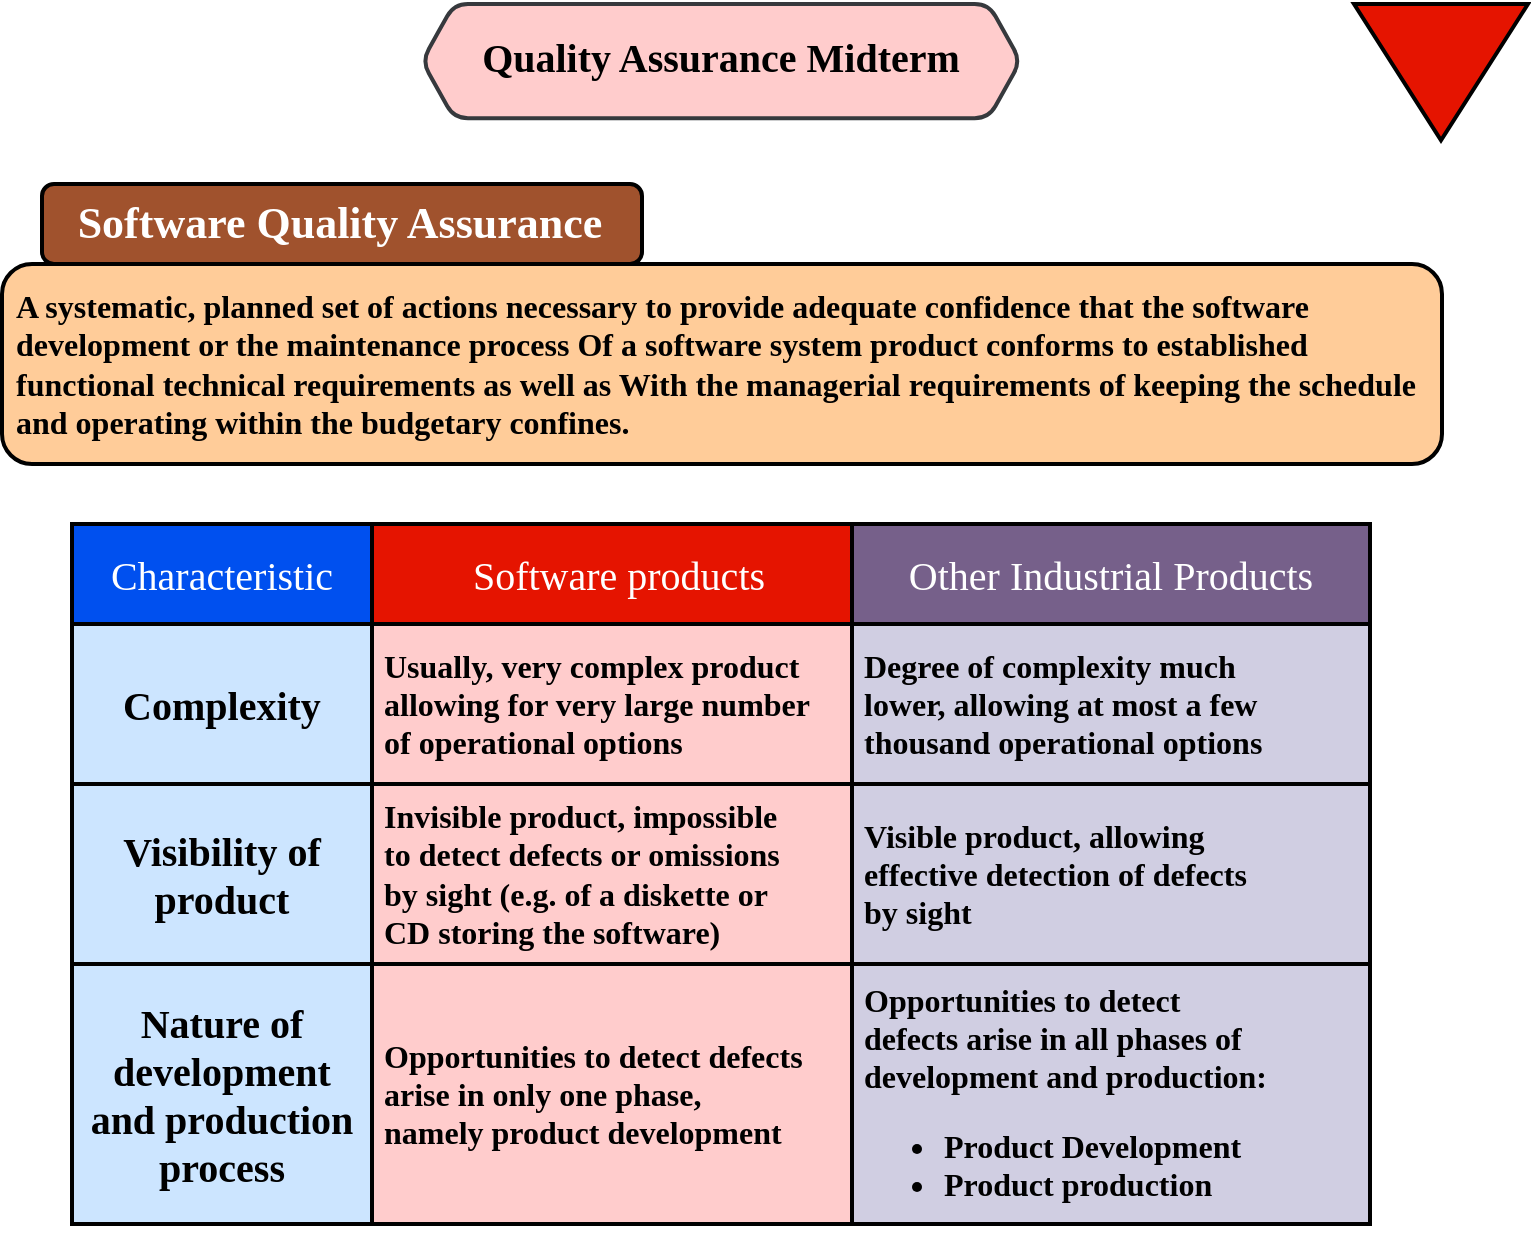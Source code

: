<mxfile version="24.7.5">
  <diagram name="Page-1" id="IwMiIC_8yUm4fLXyqe0M">
    <mxGraphModel dx="1036" dy="625" grid="1" gridSize="10" guides="1" tooltips="1" connect="1" arrows="1" fold="1" page="1" pageScale="1" pageWidth="827" pageHeight="1169" math="0" shadow="0">
      <root>
        <mxCell id="0" />
        <mxCell id="1" parent="0" />
        <mxCell id="BXh0nDcgOIVhTgeqGbve-1" value="Quality Assurance Midterm" style="shape=hexagon;perimeter=hexagonPerimeter2;whiteSpace=wrap;fixedSize=1;size=16;fillColor=#ffcccc;strokeColor=#36393d;fontFamily=ADLaM Display;fontSize=20;strokeWidth=2;align=center;spacingLeft=0;spacingBottom=5;fillStyle=hachure;fontStyle=1;rounded=1;arcSize=14;fontSource=https%3A%2F%2Ffonts.googleapis.com%2Fcss%3Ffamily%3DADLaM%2BDisplay;" vertex="1" parent="1">
          <mxGeometry x="264" y="20" width="299.32" height="57.14" as="geometry" />
        </mxCell>
        <mxCell id="BXh0nDcgOIVhTgeqGbve-2" value="" style="triangle;whiteSpace=wrap;html=1;dashed=0;direction=south;fillColor=#e51400;fontColor=#ffffff;strokeColor=#000000;strokeWidth=2;fontFamily=Kufam;fontSource=https%3A%2F%2Ffonts.googleapis.com%2Fcss%3Ffamily%3DKufam;verticalAlign=top;spacingTop=5;fontStyle=1;fontSize=16;" vertex="1" parent="1">
          <mxGeometry x="730" y="20" width="87" height="68.13" as="geometry" />
        </mxCell>
        <mxCell id="BXh0nDcgOIVhTgeqGbve-3" value="" style="group" vertex="1" connectable="0" parent="1">
          <mxGeometry x="54" y="110" width="720" height="140" as="geometry" />
        </mxCell>
        <mxCell id="BXh0nDcgOIVhTgeqGbve-4" value="&lt;div&gt;A systematic, planned set of actions necessary to provide adequate confidence that&amp;nbsp;&lt;span style=&quot;background-color: initial;&quot;&gt;the software development or the maintenance process Of a software system&amp;nbsp;&lt;/span&gt;&lt;span style=&quot;background-color: initial;&quot;&gt;product conforms to established functional technical requirements as well as With&amp;nbsp;&lt;/span&gt;&lt;span style=&quot;background-color: initial;&quot;&gt;the managerial requirements of keeping the schedule and operating within the&amp;nbsp;&lt;/span&gt;&lt;span style=&quot;background-color: initial;&quot;&gt;budgetary confines.&lt;/span&gt;&lt;/div&gt;" style="rounded=1;whiteSpace=wrap;html=1;hachureGap=4;fontFamily=Mina;strokeWidth=2;fillColor=#ffcc99;strokeColor=#000000;fontSize=16;fontStyle=1;labelBorderColor=none;textShadow=0;labelBackgroundColor=none;align=left;spacing=7;verticalAlign=middle;arcSize=15;" vertex="1" parent="BXh0nDcgOIVhTgeqGbve-3">
          <mxGeometry y="40" width="720" height="100" as="geometry" />
        </mxCell>
        <mxCell id="BXh0nDcgOIVhTgeqGbve-5" value="Software Quality Assurance" style="rounded=1;whiteSpace=wrap;html=1;hachureGap=4;fontFamily=Mina;strokeWidth=2;fillColor=#a0522d;strokeColor=#000000;fontSize=22;fontStyle=1;labelBorderColor=none;textShadow=0;labelBackgroundColor=none;align=center;spacing=5;verticalAlign=middle;spacingTop=0;spacingRight=2;fontColor=#ffffff;container=0;" vertex="1" parent="BXh0nDcgOIVhTgeqGbve-3">
          <mxGeometry x="20" width="300" height="40" as="geometry" />
        </mxCell>
        <mxCell id="BXh0nDcgOIVhTgeqGbve-28" value="" style="group" vertex="1" connectable="0" parent="1">
          <mxGeometry x="89" y="280" width="649" height="350" as="geometry" />
        </mxCell>
        <mxCell id="BXh0nDcgOIVhTgeqGbve-9" value="&lt;font face=&quot;Mina&quot;&gt;&lt;span style=&quot;font-size: 20px;&quot;&gt;&lt;b&gt;Complexity&lt;/b&gt;&lt;/span&gt;&lt;/font&gt;" style="rounded=0;whiteSpace=wrap;html=1;strokeWidth=2;fillColor=#cce5ff;strokeColor=#000000;" vertex="1" parent="BXh0nDcgOIVhTgeqGbve-28">
          <mxGeometry y="50" width="150" height="80" as="geometry" />
        </mxCell>
        <mxCell id="BXh0nDcgOIVhTgeqGbve-13" value="&lt;div style=&quot;font-size: 16px;&quot;&gt;&lt;font style=&quot;font-size: 16px;&quot;&gt;&lt;span style=&quot;font-size: 16px;&quot;&gt;Usually, very complex product&lt;/span&gt;&lt;/font&gt;&lt;/div&gt;&lt;div style=&quot;font-size: 16px;&quot;&gt;&lt;font style=&quot;font-size: 16px;&quot;&gt;&lt;span style=&quot;font-size: 16px;&quot;&gt;allowing for very large number&lt;/span&gt;&lt;/font&gt;&lt;/div&gt;&lt;div style=&quot;font-size: 16px;&quot;&gt;&lt;font style=&quot;font-size: 16px;&quot;&gt;&lt;span style=&quot;font-size: 16px;&quot;&gt;of operational options&lt;/span&gt;&lt;/font&gt;&lt;/div&gt;" style="rounded=0;whiteSpace=wrap;html=1;strokeWidth=2;fillColor=#ffcccc;strokeColor=#000000;fontFamily=Mina;fontSource=https%3A%2F%2Ffonts.googleapis.com%2Fcss%3Ffamily%3DMina;fontSize=16;fontStyle=1;align=left;spacingLeft=4;verticalAlign=middle;" vertex="1" parent="BXh0nDcgOIVhTgeqGbve-28">
          <mxGeometry x="150" y="50" width="240" height="80" as="geometry" />
        </mxCell>
        <mxCell id="BXh0nDcgOIVhTgeqGbve-17" value="&lt;div style=&quot;font-size: 16px;&quot;&gt;&lt;font style=&quot;font-size: 16px;&quot; face=&quot;Mina&quot;&gt;&lt;span style=&quot;font-size: 16px;&quot;&gt;Degree of complexity much&lt;/span&gt;&lt;/font&gt;&lt;/div&gt;&lt;div style=&quot;font-size: 16px;&quot;&gt;&lt;font style=&quot;font-size: 16px;&quot; face=&quot;Mina&quot;&gt;&lt;span style=&quot;font-size: 16px;&quot;&gt;lower, allowing at most a few&lt;/span&gt;&lt;/font&gt;&lt;/div&gt;&lt;div style=&quot;font-size: 16px;&quot;&gt;&lt;font style=&quot;font-size: 16px;&quot; face=&quot;Mina&quot;&gt;&lt;span style=&quot;font-size: 16px;&quot;&gt;thousand operational options&lt;/span&gt;&lt;/font&gt;&lt;/div&gt;" style="rounded=0;whiteSpace=wrap;html=1;strokeWidth=2;fillColor=#d0cee2;strokeColor=#000000;fontSize=16;fontStyle=1;align=left;verticalAlign=middle;spacingLeft=4;" vertex="1" parent="BXh0nDcgOIVhTgeqGbve-28">
          <mxGeometry x="390" y="50" width="259" height="80" as="geometry" />
        </mxCell>
        <mxCell id="BXh0nDcgOIVhTgeqGbve-8" value="&lt;font style=&quot;font-size: 20px;&quot;&gt;&lt;span style=&quot;font-size: 20px;&quot;&gt;&lt;span style=&quot;font-size: 20px;&quot;&gt;Characteristic&lt;/span&gt;&lt;/span&gt;&lt;/font&gt;" style="rounded=0;whiteSpace=wrap;html=1;strokeWidth=2;fillColor=#0050ef;strokeColor=#000000;fontSize=20;fontFamily=ADLaM Display;fontSource=https%3A%2F%2Ffonts.googleapis.com%2Fcss%3Ffamily%3DADLaM%2BDisplay;fontStyle=0;fontColor=#ffffff;" vertex="1" parent="BXh0nDcgOIVhTgeqGbve-28">
          <mxGeometry width="150" height="50" as="geometry" />
        </mxCell>
        <mxCell id="BXh0nDcgOIVhTgeqGbve-12" value="&lt;font style=&quot;font-size: 20px;&quot;&gt;&lt;span style=&quot;font-size: 20px;&quot;&gt;&lt;span style=&quot;font-size: 20px;&quot;&gt;Software products&lt;/span&gt;&lt;/span&gt;&lt;/font&gt;" style="rounded=0;whiteSpace=wrap;html=1;strokeWidth=2;fillColor=#e51400;strokeColor=#000000;fontSize=20;fontFamily=ADLaM Display;fontSource=https%3A%2F%2Ffonts.googleapis.com%2Fcss%3Ffamily%3DADLaM%2BDisplay;fontStyle=0;fontColor=#ffffff;" vertex="1" parent="BXh0nDcgOIVhTgeqGbve-28">
          <mxGeometry x="150" width="247.22" height="50" as="geometry" />
        </mxCell>
        <mxCell id="BXh0nDcgOIVhTgeqGbve-16" value="&lt;font style=&quot;font-size: 20px;&quot;&gt;&lt;span style=&quot;font-size: 20px;&quot;&gt;&lt;span style=&quot;font-size: 20px;&quot;&gt;Other Industrial Products&lt;/span&gt;&lt;/span&gt;&lt;/font&gt;" style="rounded=0;whiteSpace=wrap;html=1;strokeWidth=2;fillColor=#76608a;strokeColor=#000000;fontSize=20;fontFamily=ADLaM Display;fontSource=https%3A%2F%2Ffonts.googleapis.com%2Fcss%3Ffamily%3DADLaM%2BDisplay;fontStyle=0;fontColor=#ffffff;" vertex="1" parent="BXh0nDcgOIVhTgeqGbve-28">
          <mxGeometry x="390" width="259" height="50" as="geometry" />
        </mxCell>
        <mxCell id="BXh0nDcgOIVhTgeqGbve-22" value="&lt;font&gt;&lt;span style=&quot;font-size: 20px;&quot;&gt;&lt;b&gt;Visibility of product&lt;/b&gt;&lt;/span&gt;&lt;/font&gt;" style="rounded=0;whiteSpace=wrap;html=1;strokeWidth=2;fillColor=#cce5ff;strokeColor=#000000;fontFamily=Mina;fontSource=https%3A%2F%2Ffonts.googleapis.com%2Fcss%3Ffamily%3DMina;" vertex="1" parent="BXh0nDcgOIVhTgeqGbve-28">
          <mxGeometry y="130" width="150" height="90" as="geometry" />
        </mxCell>
        <mxCell id="BXh0nDcgOIVhTgeqGbve-23" value="&lt;div style=&quot;font-size: 16px;&quot;&gt;&lt;div&gt;Invisible product, impossible&lt;/div&gt;&lt;div&gt;to detect defects or omissions&lt;/div&gt;&lt;div&gt;by sight (e.g. of a diskette or&lt;/div&gt;&lt;div&gt;CD storing the software)&lt;/div&gt;&lt;/div&gt;" style="rounded=0;whiteSpace=wrap;html=1;strokeWidth=2;fillColor=#ffcccc;strokeColor=#000000;fontFamily=Mina;fontSize=16;fontStyle=1;align=left;spacingLeft=4;verticalAlign=middle;fontSource=https%3A%2F%2Ffonts.googleapis.com%2Fcss%3Ffamily%3DMina;" vertex="1" parent="BXh0nDcgOIVhTgeqGbve-28">
          <mxGeometry x="150" y="130" width="240" height="90" as="geometry" />
        </mxCell>
        <mxCell id="BXh0nDcgOIVhTgeqGbve-24" value="&lt;div style=&quot;font-size: 16px;&quot;&gt;&lt;div&gt;Visible product, allowing&lt;/div&gt;&lt;div&gt;effective detection of defects&lt;/div&gt;&lt;div&gt;by sight&lt;/div&gt;&lt;/div&gt;" style="rounded=0;whiteSpace=wrap;html=1;strokeWidth=2;fillColor=#d0cee2;strokeColor=#000000;fontSize=16;fontStyle=1;align=left;verticalAlign=middle;spacingLeft=4;fontFamily=Mina;fontSource=https%3A%2F%2Ffonts.googleapis.com%2Fcss%3Ffamily%3DMina;" vertex="1" parent="BXh0nDcgOIVhTgeqGbve-28">
          <mxGeometry x="390" y="130" width="259" height="90" as="geometry" />
        </mxCell>
        <mxCell id="BXh0nDcgOIVhTgeqGbve-25" value="&lt;div style=&quot;font-size: 20px;&quot;&gt;&lt;span style=&quot;font-size: 20px;&quot;&gt;&lt;b style=&quot;font-size: 20px;&quot;&gt;Nature of development&lt;/b&gt;&lt;/span&gt;&lt;/div&gt;&lt;div style=&quot;font-size: 20px;&quot;&gt;&lt;span style=&quot;font-size: 20px;&quot;&gt;&lt;b style=&quot;font-size: 20px;&quot;&gt;and production process&lt;/b&gt;&lt;/span&gt;&lt;/div&gt;" style="rounded=0;whiteSpace=wrap;html=1;strokeWidth=2;fillColor=#cce5ff;strokeColor=#000000;fontFamily=Mina;fontSource=https%3A%2F%2Ffonts.googleapis.com%2Fcss%3Ffamily%3DMina;fontSize=20;" vertex="1" parent="BXh0nDcgOIVhTgeqGbve-28">
          <mxGeometry y="220" width="150" height="130" as="geometry" />
        </mxCell>
        <mxCell id="BXh0nDcgOIVhTgeqGbve-26" value="&lt;div style=&quot;&quot;&gt;&lt;div style=&quot;&quot;&gt;Opportunities to detect defects&lt;/div&gt;&lt;div style=&quot;&quot;&gt;arise in only one phase,&lt;/div&gt;&lt;div style=&quot;&quot;&gt;namely product development&lt;/div&gt;&lt;/div&gt;" style="rounded=0;whiteSpace=wrap;html=1;strokeWidth=2;fillColor=#ffcccc;strokeColor=#000000;fontFamily=Mina;fontSize=16;fontStyle=1;align=left;spacingLeft=4;verticalAlign=middle;fontSource=https%3A%2F%2Ffonts.googleapis.com%2Fcss%3Ffamily%3DMina;" vertex="1" parent="BXh0nDcgOIVhTgeqGbve-28">
          <mxGeometry x="150" y="220" width="240" height="130" as="geometry" />
        </mxCell>
        <mxCell id="BXh0nDcgOIVhTgeqGbve-27" value="&lt;div style=&quot;&quot;&gt;&lt;div style=&quot;&quot;&gt;Opportunities to detect&lt;/div&gt;&lt;div style=&quot;&quot;&gt;defects arise in all phases of&lt;/div&gt;&lt;div style=&quot;&quot;&gt;development and production:&lt;/div&gt;&lt;div style=&quot;&quot;&gt;&lt;ul&gt;&lt;li&gt;Product Development&lt;/li&gt;&lt;li&gt;Product production&lt;br&gt;&lt;/li&gt;&lt;/ul&gt;&lt;/div&gt;&lt;/div&gt;" style="rounded=0;whiteSpace=wrap;html=1;strokeWidth=2;fillColor=#d0cee2;strokeColor=#000000;fontSize=16;fontStyle=1;align=left;verticalAlign=middle;spacingLeft=4;fontFamily=Mina;fontSource=https%3A%2F%2Ffonts.googleapis.com%2Fcss%3Ffamily%3DMina;spacingTop=13;" vertex="1" parent="BXh0nDcgOIVhTgeqGbve-28">
          <mxGeometry x="390" y="220" width="259" height="130" as="geometry" />
        </mxCell>
      </root>
    </mxGraphModel>
  </diagram>
</mxfile>
